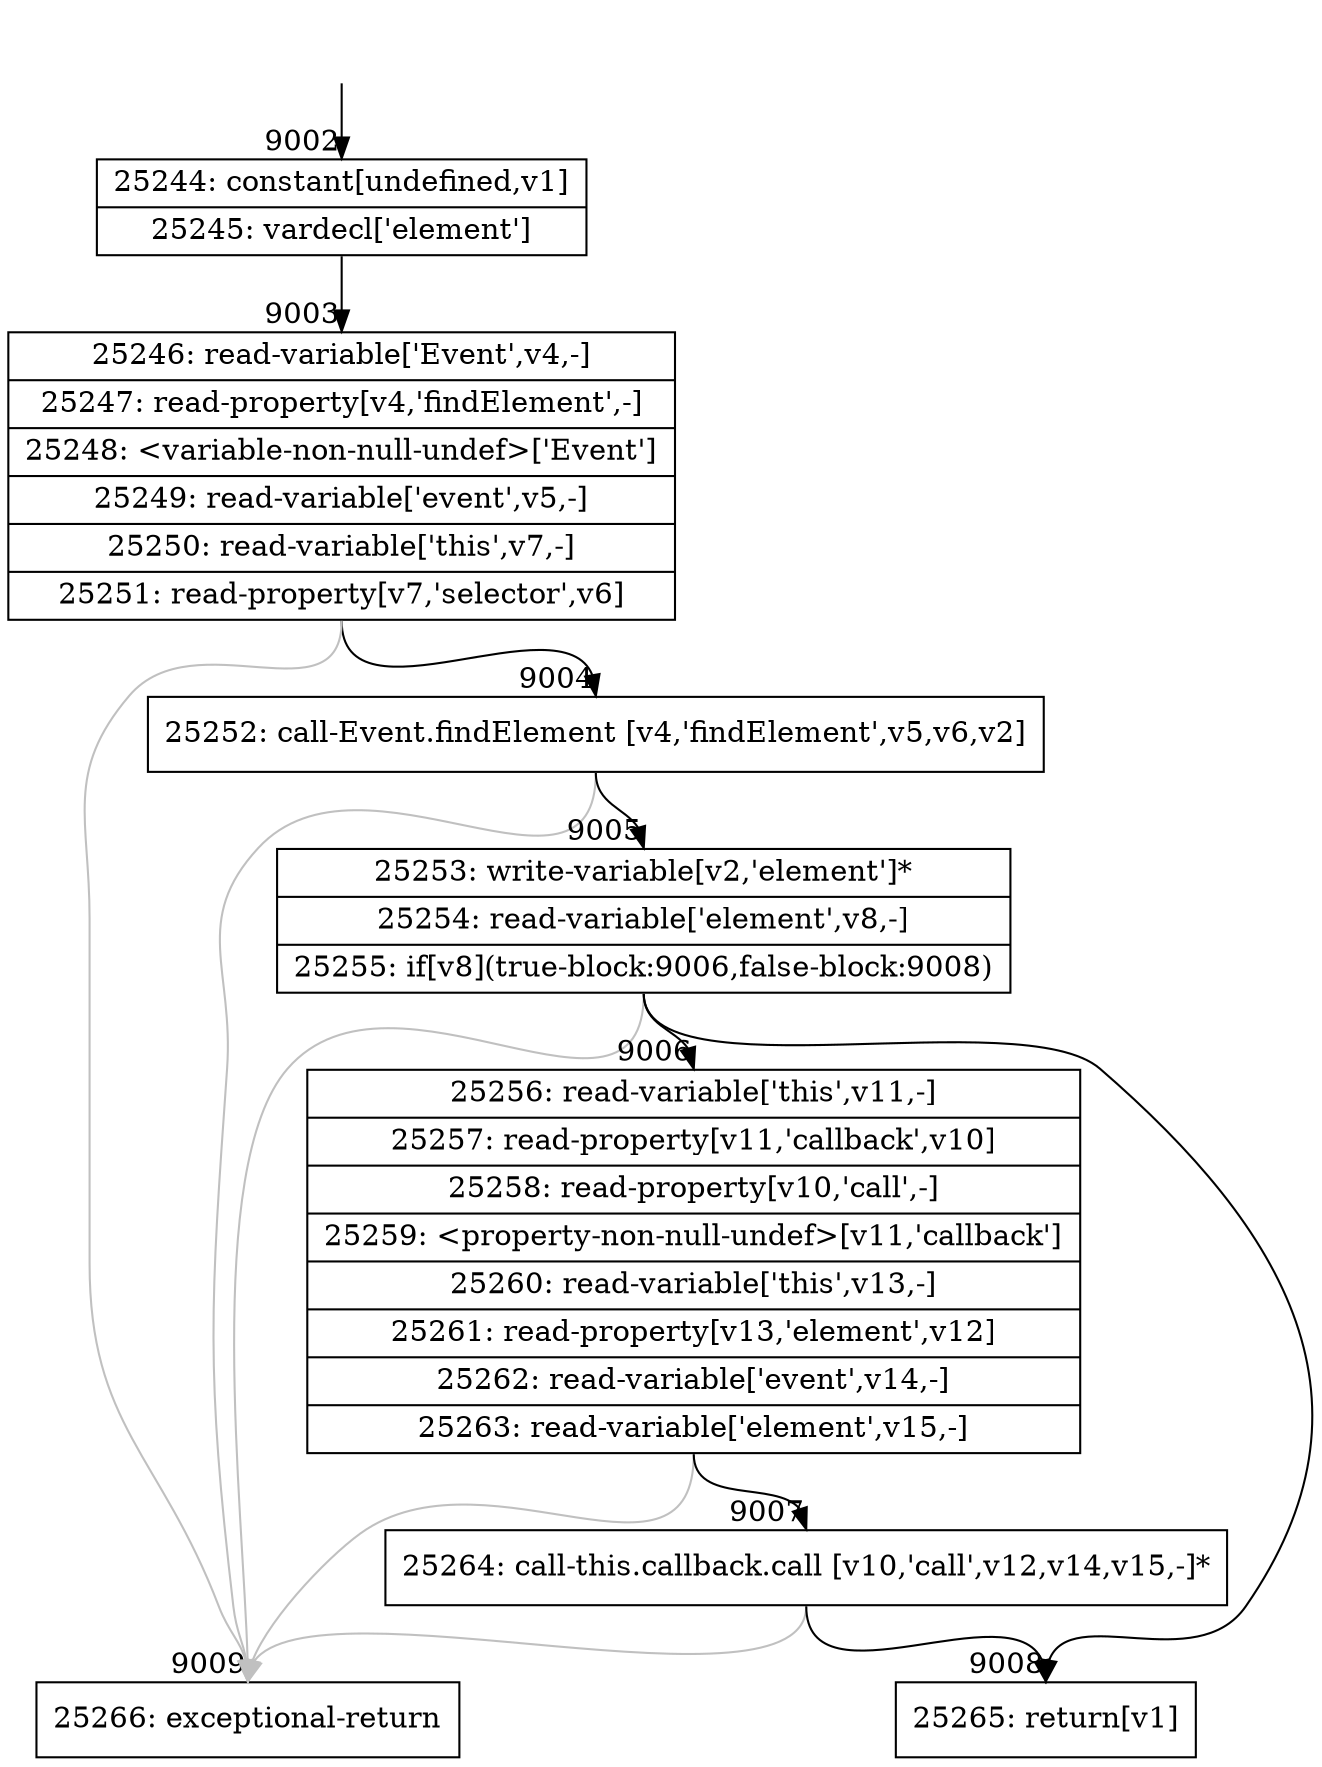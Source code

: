 digraph {
rankdir="TD"
BB_entry685[shape=none,label=""];
BB_entry685 -> BB9002 [tailport=s, headport=n, headlabel="    9002"]
BB9002 [shape=record label="{25244: constant[undefined,v1]|25245: vardecl['element']}" ] 
BB9002 -> BB9003 [tailport=s, headport=n, headlabel="      9003"]
BB9003 [shape=record label="{25246: read-variable['Event',v4,-]|25247: read-property[v4,'findElement',-]|25248: \<variable-non-null-undef\>['Event']|25249: read-variable['event',v5,-]|25250: read-variable['this',v7,-]|25251: read-property[v7,'selector',v6]}" ] 
BB9003 -> BB9004 [tailport=s, headport=n, headlabel="      9004"]
BB9003 -> BB9009 [tailport=s, headport=n, color=gray, headlabel="      9009"]
BB9004 [shape=record label="{25252: call-Event.findElement [v4,'findElement',v5,v6,v2]}" ] 
BB9004 -> BB9005 [tailport=s, headport=n, headlabel="      9005"]
BB9004 -> BB9009 [tailport=s, headport=n, color=gray]
BB9005 [shape=record label="{25253: write-variable[v2,'element']*|25254: read-variable['element',v8,-]|25255: if[v8](true-block:9006,false-block:9008)}" ] 
BB9005 -> BB9006 [tailport=s, headport=n, headlabel="      9006"]
BB9005 -> BB9008 [tailport=s, headport=n, headlabel="      9008"]
BB9005 -> BB9009 [tailport=s, headport=n, color=gray]
BB9006 [shape=record label="{25256: read-variable['this',v11,-]|25257: read-property[v11,'callback',v10]|25258: read-property[v10,'call',-]|25259: \<property-non-null-undef\>[v11,'callback']|25260: read-variable['this',v13,-]|25261: read-property[v13,'element',v12]|25262: read-variable['event',v14,-]|25263: read-variable['element',v15,-]}" ] 
BB9006 -> BB9007 [tailport=s, headport=n, headlabel="      9007"]
BB9006 -> BB9009 [tailport=s, headport=n, color=gray]
BB9007 [shape=record label="{25264: call-this.callback.call [v10,'call',v12,v14,v15,-]*}" ] 
BB9007 -> BB9008 [tailport=s, headport=n]
BB9007 -> BB9009 [tailport=s, headport=n, color=gray]
BB9008 [shape=record label="{25265: return[v1]}" ] 
BB9009 [shape=record label="{25266: exceptional-return}" ] 
//#$~ 7107
}
